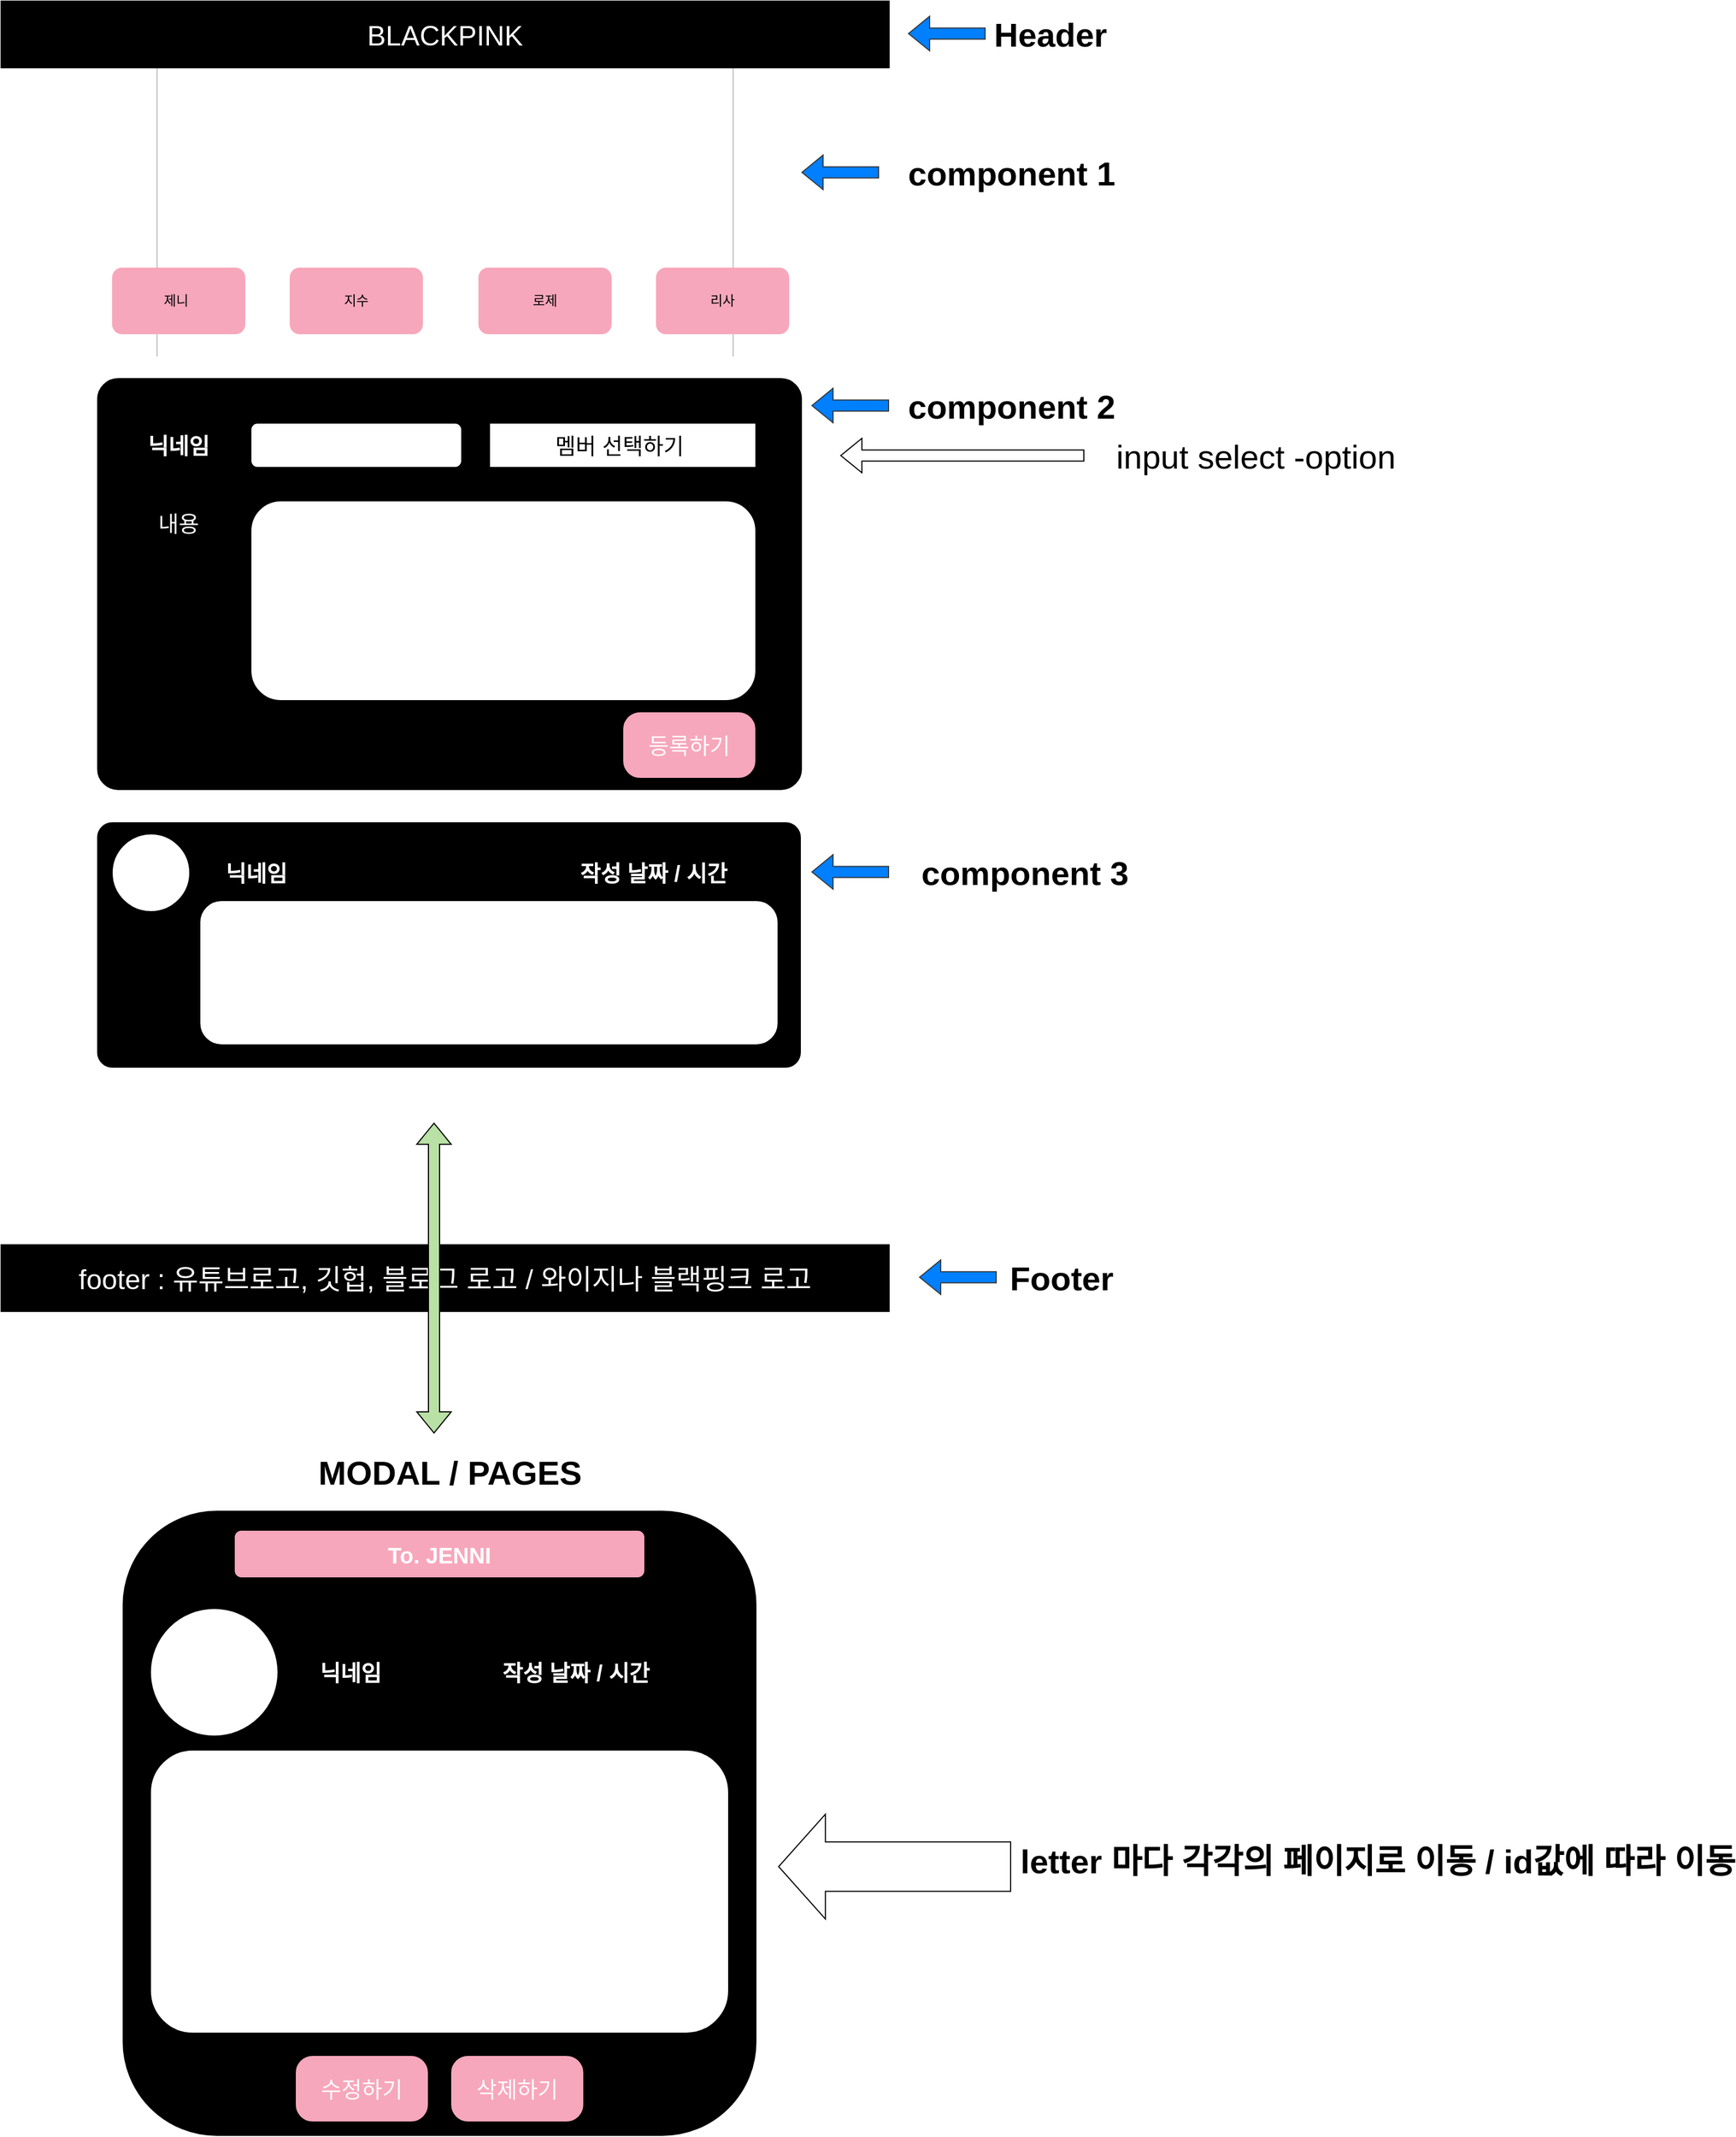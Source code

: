 <mxfile version="23.1.1" type="github" pages="2">
  <diagram name="main" id="g6JCRZ8Pn_MGMuNseYOX">
    <mxGraphModel dx="1050" dy="4101" grid="1" gridSize="10" guides="1" tooltips="1" connect="1" arrows="1" fold="1" page="1" pageScale="1" pageWidth="827" pageHeight="1169" math="0" shadow="0">
      <root>
        <mxCell id="0" />
        <mxCell id="1" parent="0" />
        <mxCell id="9PntcW0s7CdXju5omIoT-1" value="&lt;img height=&quot;346&quot; width=&quot;520&quot; src=&quot;https://i.namu.wiki/i/YuMgn9KKCnJMgc_KAWb3hiBNPbzxIDctMpP9MOg7QvUHWPttKBRECoT-PzfmibDaGshdNHJy3TGN744mvwOyp1PQ6jRI-5xJ9N80ju0eg0CbbI9s646fY-uCfHY-lblWLKEaoLcZbAxT71gr4db8wg.webp&quot;&gt;" style="rounded=0;whiteSpace=wrap;html=1;strokeColor=none;" parent="1" vertex="1">
          <mxGeometry x="10" y="-3410" width="800" height="260" as="geometry" />
        </mxCell>
        <mxCell id="9PntcW0s7CdXju5omIoT-3" value="제니&lt;span style=&quot;white-space: pre;&quot;&gt;&#x9;&lt;/span&gt;" style="rounded=1;whiteSpace=wrap;html=1;fillColor=#F7A7BB;strokeColor=none;" parent="1" vertex="1">
          <mxGeometry x="110" y="-3230" width="120" height="60" as="geometry" />
        </mxCell>
        <mxCell id="9PntcW0s7CdXju5omIoT-4" value="&lt;font style=&quot;font-size: 25px;&quot; color=&quot;#ffffff&quot;&gt;BLACKPINK&lt;/font&gt;" style="rounded=0;whiteSpace=wrap;html=1;fillColor=#000000;" parent="1" vertex="1">
          <mxGeometry x="10" y="-3470" width="800" height="60" as="geometry" />
        </mxCell>
        <mxCell id="9PntcW0s7CdXju5omIoT-5" value="" style="shape=flexArrow;endArrow=classic;html=1;rounded=0;fillColor=#007FFF;strokeColor=#36393d;" parent="1" edge="1">
          <mxGeometry width="50" height="50" relative="1" as="geometry">
            <mxPoint x="897" y="-3440.77" as="sourcePoint" />
            <mxPoint x="827" y="-3440.77" as="targetPoint" />
          </mxGeometry>
        </mxCell>
        <mxCell id="9PntcW0s7CdXju5omIoT-6" value="&lt;font style=&quot;font-size: 30px;&quot;&gt;&lt;b&gt;Header&lt;/b&gt;&lt;/font&gt;" style="text;html=1;align=center;verticalAlign=middle;resizable=0;points=[];autosize=1;strokeColor=none;fillColor=none;" parent="1" vertex="1">
          <mxGeometry x="890" y="-3465" width="130" height="50" as="geometry" />
        </mxCell>
        <mxCell id="9PntcW0s7CdXju5omIoT-7" value="지수" style="rounded=1;whiteSpace=wrap;html=1;fillColor=#F7A7BB;strokeColor=none;" parent="1" vertex="1">
          <mxGeometry x="270" y="-3230" width="120" height="60" as="geometry" />
        </mxCell>
        <mxCell id="9PntcW0s7CdXju5omIoT-8" value="로제" style="rounded=1;whiteSpace=wrap;html=1;fillColor=#F7A7BB;strokeColor=none;" parent="1" vertex="1">
          <mxGeometry x="440" y="-3230" width="120" height="60" as="geometry" />
        </mxCell>
        <mxCell id="9PntcW0s7CdXju5omIoT-9" value="리사" style="rounded=1;whiteSpace=wrap;html=1;fillColor=#f7a7bb;strokeColor=none;" parent="1" vertex="1">
          <mxGeometry x="600" y="-3230" width="120" height="60" as="geometry" />
        </mxCell>
        <mxCell id="9PntcW0s7CdXju5omIoT-11" value="" style="whiteSpace=wrap;html=1;aspect=fixed;strokeColor=none;" parent="1" vertex="1">
          <mxGeometry x="10" y="-3150" width="800" height="800" as="geometry" />
        </mxCell>
        <mxCell id="9PntcW0s7CdXju5omIoT-13" value="&lt;font style=&quot;font-size: 25px;&quot; color=&quot;#ffffff&quot;&gt;footer : 유튜브로고, 깃헙, 블로그 로고 / 와이지나 블랙핑크 로고&lt;/font&gt;" style="rounded=0;whiteSpace=wrap;html=1;fillColor=#000000;" parent="1" vertex="1">
          <mxGeometry x="10" y="-2350" width="800" height="60" as="geometry" />
        </mxCell>
        <mxCell id="9PntcW0s7CdXju5omIoT-14" value="" style="rounded=1;whiteSpace=wrap;html=1;fillColor=#000000;arcSize=5;" parent="1" vertex="1">
          <mxGeometry x="97" y="-3130" width="634" height="370" as="geometry" />
        </mxCell>
        <mxCell id="9PntcW0s7CdXju5omIoT-17" value="" style="rounded=1;whiteSpace=wrap;html=1;" parent="1" vertex="1">
          <mxGeometry x="235" y="-3090" width="190" height="40" as="geometry" />
        </mxCell>
        <mxCell id="9PntcW0s7CdXju5omIoT-18" value="&lt;font color=&quot;#ffffff&quot; style=&quot;font-size: 20px;&quot;&gt;&lt;b style=&quot;&quot;&gt;닉네임&lt;/b&gt;&lt;/font&gt;" style="text;html=1;strokeColor=none;fillColor=none;align=center;verticalAlign=middle;whiteSpace=wrap;rounded=0;" parent="1" vertex="1">
          <mxGeometry x="130" y="-3090" width="80" height="40" as="geometry" />
        </mxCell>
        <mxCell id="9PntcW0s7CdXju5omIoT-19" value="&lt;font color=&quot;#ffffff&quot; style=&quot;font-size: 20px;&quot;&gt;내용&lt;/font&gt;" style="text;html=1;strokeColor=none;fillColor=none;align=center;verticalAlign=middle;whiteSpace=wrap;rounded=0;" parent="1" vertex="1">
          <mxGeometry x="130" y="-3020" width="80" height="40" as="geometry" />
        </mxCell>
        <mxCell id="9PntcW0s7CdXju5omIoT-20" value="" style="rounded=1;whiteSpace=wrap;html=1;" parent="1" vertex="1">
          <mxGeometry x="235" y="-3020" width="455" height="180" as="geometry" />
        </mxCell>
        <mxCell id="9PntcW0s7CdXju5omIoT-21" value="&lt;font color=&quot;#ffffff&quot; style=&quot;font-size: 20px;&quot;&gt;등록하기&lt;/font&gt;" style="rounded=1;whiteSpace=wrap;html=1;arcSize=26;fillColor=#F7A7BB;" parent="1" vertex="1">
          <mxGeometry x="570" y="-2830" width="120" height="60" as="geometry" />
        </mxCell>
        <mxCell id="9PntcW0s7CdXju5omIoT-22" value="&lt;font style=&quot;font-size: 20px;&quot;&gt;멤버 선택하기&amp;nbsp;&lt;/font&gt;" style="rounded=0;whiteSpace=wrap;html=1;" parent="1" vertex="1">
          <mxGeometry x="450" y="-3090" width="240" height="40" as="geometry" />
        </mxCell>
        <mxCell id="9PntcW0s7CdXju5omIoT-25" value="" style="shape=flexArrow;endArrow=classic;html=1;rounded=0;fillColor=#007FFF;strokeColor=#36393d;" parent="1" edge="1">
          <mxGeometry width="50" height="50" relative="1" as="geometry">
            <mxPoint x="907" y="-2320.77" as="sourcePoint" />
            <mxPoint x="837" y="-2320.77" as="targetPoint" />
          </mxGeometry>
        </mxCell>
        <mxCell id="9PntcW0s7CdXju5omIoT-26" value="&lt;font size=&quot;1&quot; style=&quot;&quot;&gt;&lt;b style=&quot;font-size: 30px;&quot;&gt;Footer&lt;/b&gt;&lt;/font&gt;" style="text;html=1;align=center;verticalAlign=middle;resizable=0;points=[];autosize=1;strokeColor=none;fillColor=none;" parent="1" vertex="1">
          <mxGeometry x="905" y="-2345" width="120" height="50" as="geometry" />
        </mxCell>
        <mxCell id="9PntcW0s7CdXju5omIoT-27" value="" style="rounded=1;whiteSpace=wrap;html=1;fillColor=#000000;arcSize=6;" parent="1" vertex="1">
          <mxGeometry x="97" y="-2730" width="633" height="220" as="geometry" />
        </mxCell>
        <mxCell id="9PntcW0s7CdXju5omIoT-28" value="" style="ellipse;whiteSpace=wrap;html=1;aspect=fixed;" parent="1" vertex="1">
          <mxGeometry x="110" y="-2720" width="70" height="70" as="geometry" />
        </mxCell>
        <mxCell id="9PntcW0s7CdXju5omIoT-29" value="" style="rounded=1;whiteSpace=wrap;html=1;" parent="1" vertex="1">
          <mxGeometry x="189" y="-2660" width="521" height="130" as="geometry" />
        </mxCell>
        <mxCell id="9PntcW0s7CdXju5omIoT-32" value="&lt;font color=&quot;#ffffff&quot;&gt;&lt;span style=&quot;font-size: 20px;&quot;&gt;&lt;b&gt;닉네임&lt;/b&gt;&lt;/span&gt;&lt;/font&gt;" style="text;html=1;strokeColor=none;fillColor=none;align=center;verticalAlign=middle;whiteSpace=wrap;rounded=0;" parent="1" vertex="1">
          <mxGeometry x="200" y="-2705" width="80" height="40" as="geometry" />
        </mxCell>
        <mxCell id="9PntcW0s7CdXju5omIoT-33" value="&lt;font color=&quot;#ffffff&quot;&gt;&lt;span style=&quot;font-size: 20px;&quot;&gt;&lt;b&gt;작성 날짜 / 시간&lt;/b&gt;&lt;/span&gt;&lt;/font&gt;" style="text;html=1;strokeColor=none;fillColor=none;align=center;verticalAlign=middle;whiteSpace=wrap;rounded=0;" parent="1" vertex="1">
          <mxGeometry x="485" y="-2705" width="226" height="40" as="geometry" />
        </mxCell>
        <mxCell id="9PntcW0s7CdXju5omIoT-50" value="" style="shape=flexArrow;endArrow=classic;html=1;rounded=0;fillColor=#007FFF;strokeColor=#36393d;" parent="1" edge="1">
          <mxGeometry width="50" height="50" relative="1" as="geometry">
            <mxPoint x="810" y="-2685.77" as="sourcePoint" />
            <mxPoint x="740" y="-2685.77" as="targetPoint" />
          </mxGeometry>
        </mxCell>
        <mxCell id="9PntcW0s7CdXju5omIoT-51" value="&lt;b style=&quot;border-color: var(--border-color); font-size: 30px;&quot;&gt;component 3&lt;/b&gt;" style="text;html=1;align=center;verticalAlign=middle;resizable=0;points=[];autosize=1;strokeColor=none;fillColor=none;" parent="1" vertex="1">
          <mxGeometry x="827" y="-2710" width="210" height="50" as="geometry" />
        </mxCell>
        <mxCell id="9PntcW0s7CdXju5omIoT-52" value="" style="shape=flexArrow;endArrow=classic;html=1;rounded=0;fillColor=#007FFF;strokeColor=#36393d;" parent="1" edge="1">
          <mxGeometry width="50" height="50" relative="1" as="geometry">
            <mxPoint x="810" y="-3105.77" as="sourcePoint" />
            <mxPoint x="740" y="-3105.77" as="targetPoint" />
          </mxGeometry>
        </mxCell>
        <mxCell id="9PntcW0s7CdXju5omIoT-53" value="&lt;b style=&quot;border-color: var(--border-color); font-size: 30px;&quot;&gt;component 2&lt;/b&gt;" style="text;html=1;align=center;verticalAlign=middle;resizable=0;points=[];autosize=1;strokeColor=none;fillColor=none;" parent="1" vertex="1">
          <mxGeometry x="815" y="-3130" width="210" height="50" as="geometry" />
        </mxCell>
        <mxCell id="9PntcW0s7CdXju5omIoT-54" value="" style="shape=flexArrow;endArrow=classic;html=1;rounded=0;fillColor=#007FFF;strokeColor=#36393d;" parent="1" edge="1">
          <mxGeometry width="50" height="50" relative="1" as="geometry">
            <mxPoint x="801" y="-3315.77" as="sourcePoint" />
            <mxPoint x="731" y="-3315.77" as="targetPoint" />
          </mxGeometry>
        </mxCell>
        <mxCell id="9PntcW0s7CdXju5omIoT-55" value="&lt;font size=&quot;1&quot; style=&quot;&quot;&gt;&lt;b style=&quot;font-size: 30px;&quot;&gt;component 1&lt;/b&gt;&lt;/font&gt;" style="text;html=1;align=center;verticalAlign=middle;resizable=0;points=[];autosize=1;strokeColor=none;fillColor=none;" parent="1" vertex="1">
          <mxGeometry x="815" y="-3340" width="210" height="50" as="geometry" />
        </mxCell>
        <mxCell id="9PntcW0s7CdXju5omIoT-60" value="" style="group" parent="1" vertex="1" connectable="0">
          <mxGeometry x="120" y="-2110" width="570" height="562" as="geometry" />
        </mxCell>
        <mxCell id="9PntcW0s7CdXju5omIoT-37" value="" style="rounded=1;whiteSpace=wrap;html=1;fillColor=#000000;" parent="9PntcW0s7CdXju5omIoT-60" vertex="1">
          <mxGeometry width="570" height="562" as="geometry" />
        </mxCell>
        <mxCell id="9PntcW0s7CdXju5omIoT-40" value="" style="ellipse;whiteSpace=wrap;html=1;aspect=fixed;" parent="9PntcW0s7CdXju5omIoT-60" vertex="1">
          <mxGeometry x="24.5" y="87.5" width="115" height="115" as="geometry" />
        </mxCell>
        <mxCell id="9PntcW0s7CdXju5omIoT-41" value="&lt;font color=&quot;#ffffff&quot;&gt;&lt;span style=&quot;font-size: 20px;&quot;&gt;&lt;b&gt;닉네임&lt;/b&gt;&lt;/span&gt;&lt;/font&gt;" style="text;html=1;strokeColor=none;fillColor=none;align=center;verticalAlign=middle;whiteSpace=wrap;rounded=0;" parent="9PntcW0s7CdXju5omIoT-60" vertex="1">
          <mxGeometry x="164.5" y="125" width="80" height="40" as="geometry" />
        </mxCell>
        <mxCell id="9PntcW0s7CdXju5omIoT-42" value="&lt;font color=&quot;#ffffff&quot;&gt;&lt;span style=&quot;font-size: 20px;&quot;&gt;&lt;b&gt;작성 날짜 / 시간&lt;/b&gt;&lt;/span&gt;&lt;/font&gt;" style="text;html=1;strokeColor=none;fillColor=none;align=center;verticalAlign=middle;whiteSpace=wrap;rounded=0;" parent="9PntcW0s7CdXju5omIoT-60" vertex="1">
          <mxGeometry x="294.5" y="125" width="226" height="40" as="geometry" />
        </mxCell>
        <mxCell id="9PntcW0s7CdXju5omIoT-43" value="" style="rounded=1;whiteSpace=wrap;html=1;" parent="9PntcW0s7CdXju5omIoT-60" vertex="1">
          <mxGeometry x="24.5" y="215" width="521" height="255" as="geometry" />
        </mxCell>
        <mxCell id="9PntcW0s7CdXju5omIoT-44" value="&lt;font color=&quot;#ffffff&quot; style=&quot;font-size: 20px;&quot;&gt;수정하기&lt;/font&gt;" style="rounded=1;whiteSpace=wrap;html=1;arcSize=26;fillColor=#F7A7BB;" parent="9PntcW0s7CdXju5omIoT-60" vertex="1">
          <mxGeometry x="155" y="490" width="120" height="60" as="geometry" />
        </mxCell>
        <mxCell id="9PntcW0s7CdXju5omIoT-45" value="&lt;font color=&quot;#ffffff&quot; style=&quot;font-size: 20px;&quot;&gt;삭제하기&lt;/font&gt;" style="rounded=1;whiteSpace=wrap;html=1;arcSize=26;fillColor=#F7A7BB;" parent="9PntcW0s7CdXju5omIoT-60" vertex="1">
          <mxGeometry x="295" y="490" width="120" height="60" as="geometry" />
        </mxCell>
        <mxCell id="9PntcW0s7CdXju5omIoT-47" value="&lt;b style=&quot;border-color: var(--border-color); color: rgb(255, 255, 255); font-size: 20px;&quot;&gt;To. JENNI&lt;/b&gt;" style="rounded=1;whiteSpace=wrap;html=1;fillColor=#F7A7BB;" parent="9PntcW0s7CdXju5omIoT-60" vertex="1">
          <mxGeometry x="100" y="17" width="370" height="43" as="geometry" />
        </mxCell>
        <mxCell id="9PntcW0s7CdXju5omIoT-62" value="" style="group" parent="1" vertex="1" connectable="0">
          <mxGeometry x="766" y="-3080" width="475" height="45" as="geometry" />
        </mxCell>
        <mxCell id="9PntcW0s7CdXju5omIoT-23" value="" style="shape=flexArrow;endArrow=classic;html=1;rounded=0;exitX=0.846;exitY=0.611;exitDx=0;exitDy=0;exitPerimeter=0;" parent="9PntcW0s7CdXju5omIoT-62" edge="1">
          <mxGeometry width="50" height="50" relative="1" as="geometry">
            <mxPoint x="219.93" y="19.23" as="sourcePoint" />
            <mxPoint y="19.25" as="targetPoint" />
          </mxGeometry>
        </mxCell>
        <mxCell id="9PntcW0s7CdXju5omIoT-24" value="&lt;font style=&quot;font-size: 30px;&quot;&gt;input select -option&lt;/font&gt;" style="text;html=1;align=center;verticalAlign=middle;resizable=0;points=[];autosize=1;strokeColor=none;fillColor=none;" parent="9PntcW0s7CdXju5omIoT-62" vertex="1">
          <mxGeometry x="234" y="-5" width="280" height="50" as="geometry" />
        </mxCell>
        <mxCell id="9PntcW0s7CdXju5omIoT-63" value="&lt;font style=&quot;font-size: 30px;&quot;&gt;&lt;b&gt;MODAL / PAGES&lt;/b&gt;&lt;/font&gt;" style="text;html=1;strokeColor=none;fillColor=none;align=center;verticalAlign=middle;whiteSpace=wrap;rounded=0;" parent="1" vertex="1">
          <mxGeometry x="241.5" y="-2160" width="345" height="30" as="geometry" />
        </mxCell>
        <mxCell id="9PntcW0s7CdXju5omIoT-66" value="" style="shape=flexArrow;endArrow=classic;html=1;rounded=0;endWidth=48.889;endSize=13.711;width=44.444;" parent="1" edge="1">
          <mxGeometry width="50" height="50" relative="1" as="geometry">
            <mxPoint x="920" y="-1790" as="sourcePoint" />
            <mxPoint x="710" y="-1790" as="targetPoint" />
          </mxGeometry>
        </mxCell>
        <mxCell id="9PntcW0s7CdXju5omIoT-68" value="&lt;font size=&quot;1&quot; style=&quot;&quot;&gt;&lt;b style=&quot;font-size: 30px;&quot;&gt;letter 마다 각각의 페이지로 이동 / id값에 따라 이동&lt;/b&gt;&lt;/font&gt;" style="text;html=1;align=center;verticalAlign=middle;resizable=0;points=[];autosize=1;strokeColor=none;fillColor=none;" parent="1" vertex="1">
          <mxGeometry x="930" y="-1820" width="640" height="50" as="geometry" />
        </mxCell>
        <mxCell id="9PntcW0s7CdXju5omIoT-70" value="" style="shape=flexArrow;endArrow=classic;startArrow=classic;html=1;rounded=0;fillColor=#B9E0A5;" parent="1" edge="1">
          <mxGeometry width="100" height="100" relative="1" as="geometry">
            <mxPoint x="400" y="-2180" as="sourcePoint" />
            <mxPoint x="400" y="-2460" as="targetPoint" />
          </mxGeometry>
        </mxCell>
      </root>
    </mxGraphModel>
  </diagram>
  <diagram id="MQQHWCqian2706_KdEmg" name="페이지-2">
    <mxGraphModel dx="820" dy="1047" grid="0" gridSize="10" guides="1" tooltips="1" connect="1" arrows="1" fold="1" page="0" pageScale="1" pageWidth="827" pageHeight="1169" math="0" shadow="0">
      <root>
        <mxCell id="0" />
        <mxCell id="1" style="" parent="0" />
        <mxCell id="xf8kpTMM6X4b4hCwrlSo-1" value="&lt;font style=&quot;font-size: 18px;&quot;&gt;&lt;b&gt;App&lt;/b&gt;&lt;/font&gt;" style="rounded=1;whiteSpace=wrap;html=1;" vertex="1" parent="1">
          <mxGeometry x="350" y="30" width="120" height="60" as="geometry" />
        </mxCell>
        <mxCell id="xf8kpTMM6X4b4hCwrlSo-2" value="&lt;font style=&quot;font-size: 18px;&quot;&gt;&lt;b style=&quot;&quot;&gt;GlobalStyle&lt;/b&gt;&lt;/font&gt;" style="rounded=1;whiteSpace=wrap;html=1;" vertex="1" parent="1">
          <mxGeometry x="240" y="150" width="120" height="60" as="geometry" />
        </mxCell>
        <mxCell id="xf8kpTMM6X4b4hCwrlSo-50" style="edgeStyle=orthogonalEdgeStyle;rounded=0;orthogonalLoop=1;jettySize=auto;html=1;exitX=0.5;exitY=1;exitDx=0;exitDy=0;" edge="1" parent="1">
          <mxGeometry relative="1" as="geometry">
            <mxPoint x="520" y="241" as="targetPoint" />
            <mxPoint x="520" y="211" as="sourcePoint" />
          </mxGeometry>
        </mxCell>
        <mxCell id="xf8kpTMM6X4b4hCwrlSo-3" value="&lt;font style=&quot;font-size: 18px;&quot;&gt;&lt;b&gt;Router&lt;/b&gt;&lt;/font&gt;" style="rounded=1;whiteSpace=wrap;html=1;" vertex="1" parent="1">
          <mxGeometry x="460" y="150" width="120" height="60" as="geometry" />
        </mxCell>
        <mxCell id="xf8kpTMM6X4b4hCwrlSo-4" value="&lt;span style=&quot;font-size: 18px;&quot;&gt;&lt;b&gt;Layout&lt;/b&gt;&lt;/span&gt;" style="rounded=1;whiteSpace=wrap;html=1;" vertex="1" parent="1">
          <mxGeometry x="460" y="255" width="120" height="60" as="geometry" />
        </mxCell>
        <mxCell id="xf8kpTMM6X4b4hCwrlSo-65" value="" style="endArrow=classic;html=1;rounded=0;exitX=0.5;exitY=1;exitDx=0;exitDy=0;" edge="1" parent="1">
          <mxGeometry width="50" height="50" relative="1" as="geometry">
            <mxPoint x="414" y="90" as="sourcePoint" />
            <mxPoint x="310" y="140" as="targetPoint" />
          </mxGeometry>
        </mxCell>
        <mxCell id="xf8kpTMM6X4b4hCwrlSo-66" value="" style="endArrow=classic;html=1;rounded=0;" edge="1" parent="1">
          <mxGeometry width="50" height="50" relative="1" as="geometry">
            <mxPoint x="410" y="90" as="sourcePoint" />
            <mxPoint x="520" y="140" as="targetPoint" />
          </mxGeometry>
        </mxCell>
        <mxCell id="xf8kpTMM6X4b4hCwrlSo-68" value="" style="group" vertex="1" connectable="0" parent="1">
          <mxGeometry x="70" y="440" width="1060" height="435" as="geometry" />
        </mxCell>
        <mxCell id="xf8kpTMM6X4b4hCwrlSo-51" style="edgeStyle=orthogonalEdgeStyle;rounded=0;orthogonalLoop=1;jettySize=auto;html=1;" edge="1" parent="xf8kpTMM6X4b4hCwrlSo-68">
          <mxGeometry relative="1" as="geometry">
            <mxPoint x="450" y="35" as="targetPoint" />
            <mxPoint x="450" y="-20" as="sourcePoint" />
          </mxGeometry>
        </mxCell>
        <mxCell id="xf8kpTMM6X4b4hCwrlSo-5" value="&lt;font style=&quot;font-size: 18px;&quot;&gt;&lt;b&gt;Routes&lt;/b&gt;&lt;/font&gt;" style="rounded=1;whiteSpace=wrap;html=1;" vertex="1" parent="xf8kpTMM6X4b4hCwrlSo-68">
          <mxGeometry x="390" y="45" width="120" height="60" as="geometry" />
        </mxCell>
        <mxCell id="xf8kpTMM6X4b4hCwrlSo-20" value="" style="group" vertex="1" connectable="0" parent="xf8kpTMM6X4b4hCwrlSo-68">
          <mxGeometry x="500" y="270" width="560" height="160" as="geometry" />
        </mxCell>
        <mxCell id="xf8kpTMM6X4b4hCwrlSo-63" value="" style="group" vertex="1" connectable="0" parent="xf8kpTMM6X4b4hCwrlSo-20">
          <mxGeometry width="560" height="160" as="geometry" />
        </mxCell>
        <mxCell id="xf8kpTMM6X4b4hCwrlSo-55" style="edgeStyle=orthogonalEdgeStyle;rounded=0;orthogonalLoop=1;jettySize=auto;html=1;exitX=0.5;exitY=1;exitDx=0;exitDy=0;" edge="1" parent="xf8kpTMM6X4b4hCwrlSo-63" source="xf8kpTMM6X4b4hCwrlSo-7">
          <mxGeometry relative="1" as="geometry">
            <mxPoint x="60" y="100" as="targetPoint" />
          </mxGeometry>
        </mxCell>
        <mxCell id="xf8kpTMM6X4b4hCwrlSo-7" value="&lt;font style=&quot;font-size: 18px;&quot;&gt;&lt;b&gt;JENNIE&lt;/b&gt;&lt;/font&gt;" style="rounded=1;whiteSpace=wrap;html=1;" vertex="1" parent="xf8kpTMM6X4b4hCwrlSo-63">
          <mxGeometry width="120" height="60" as="geometry" />
        </mxCell>
        <mxCell id="xf8kpTMM6X4b4hCwrlSo-8" value="&lt;font style=&quot;font-size: 18px;&quot;&gt;&lt;b&gt;JISOO&lt;/b&gt;&lt;/font&gt;" style="rounded=1;whiteSpace=wrap;html=1;" vertex="1" parent="xf8kpTMM6X4b4hCwrlSo-63">
          <mxGeometry x="150" width="120" height="60" as="geometry" />
        </mxCell>
        <mxCell id="xf8kpTMM6X4b4hCwrlSo-9" value="&lt;font style=&quot;font-size: 18px;&quot;&gt;&lt;b&gt;ROSE&lt;/b&gt;&lt;/font&gt;" style="rounded=1;whiteSpace=wrap;html=1;" vertex="1" parent="xf8kpTMM6X4b4hCwrlSo-63">
          <mxGeometry x="297" width="120" height="60" as="geometry" />
        </mxCell>
        <mxCell id="xf8kpTMM6X4b4hCwrlSo-10" value="&lt;font style=&quot;font-size: 18px;&quot;&gt;&lt;b&gt;LISA&lt;/b&gt;&lt;/font&gt;" style="rounded=1;whiteSpace=wrap;html=1;" vertex="1" parent="xf8kpTMM6X4b4hCwrlSo-63">
          <mxGeometry x="440" width="120" height="60" as="geometry" />
        </mxCell>
        <mxCell id="xf8kpTMM6X4b4hCwrlSo-16" value="&lt;font style=&quot;font-size: 18px;&quot;&gt;&lt;b&gt;DetailPage&lt;/b&gt;&lt;/font&gt;" style="rounded=1;whiteSpace=wrap;html=1;" vertex="1" parent="xf8kpTMM6X4b4hCwrlSo-63">
          <mxGeometry y="100" width="120" height="60" as="geometry" />
        </mxCell>
        <mxCell id="xf8kpTMM6X4b4hCwrlSo-17" value="&lt;font style=&quot;font-size: 18px;&quot;&gt;&lt;b&gt;DetailPage&lt;/b&gt;&lt;/font&gt;" style="rounded=1;whiteSpace=wrap;html=1;" vertex="1" parent="xf8kpTMM6X4b4hCwrlSo-63">
          <mxGeometry x="150" y="100" width="120" height="60" as="geometry" />
        </mxCell>
        <mxCell id="xf8kpTMM6X4b4hCwrlSo-56" style="edgeStyle=orthogonalEdgeStyle;rounded=0;orthogonalLoop=1;jettySize=auto;html=1;exitX=0.5;exitY=1;exitDx=0;exitDy=0;entryX=0.5;entryY=0;entryDx=0;entryDy=0;" edge="1" parent="xf8kpTMM6X4b4hCwrlSo-63" source="xf8kpTMM6X4b4hCwrlSo-8" target="xf8kpTMM6X4b4hCwrlSo-17">
          <mxGeometry relative="1" as="geometry" />
        </mxCell>
        <mxCell id="xf8kpTMM6X4b4hCwrlSo-18" value="&lt;font style=&quot;font-size: 18px;&quot;&gt;&lt;b&gt;DetailPage&lt;/b&gt;&lt;/font&gt;" style="rounded=1;whiteSpace=wrap;html=1;" vertex="1" parent="xf8kpTMM6X4b4hCwrlSo-63">
          <mxGeometry x="297" y="100" width="120" height="60" as="geometry" />
        </mxCell>
        <mxCell id="xf8kpTMM6X4b4hCwrlSo-57" style="edgeStyle=orthogonalEdgeStyle;rounded=0;orthogonalLoop=1;jettySize=auto;html=1;exitX=0.5;exitY=1;exitDx=0;exitDy=0;entryX=0.5;entryY=0;entryDx=0;entryDy=0;" edge="1" parent="xf8kpTMM6X4b4hCwrlSo-63" source="xf8kpTMM6X4b4hCwrlSo-9" target="xf8kpTMM6X4b4hCwrlSo-18">
          <mxGeometry relative="1" as="geometry" />
        </mxCell>
        <mxCell id="xf8kpTMM6X4b4hCwrlSo-19" value="&lt;b style=&quot;border-color: var(--border-color); font-size: 18px;&quot;&gt;DetailPage&lt;/b&gt;" style="rounded=1;whiteSpace=wrap;html=1;" vertex="1" parent="xf8kpTMM6X4b4hCwrlSo-63">
          <mxGeometry x="440" y="100" width="120" height="60" as="geometry" />
        </mxCell>
        <mxCell id="xf8kpTMM6X4b4hCwrlSo-58" style="edgeStyle=orthogonalEdgeStyle;rounded=0;orthogonalLoop=1;jettySize=auto;html=1;exitX=0.5;exitY=1;exitDx=0;exitDy=0;entryX=0.5;entryY=0;entryDx=0;entryDy=0;" edge="1" parent="xf8kpTMM6X4b4hCwrlSo-63" source="xf8kpTMM6X4b4hCwrlSo-10" target="xf8kpTMM6X4b4hCwrlSo-19">
          <mxGeometry relative="1" as="geometry" />
        </mxCell>
        <mxCell id="xf8kpTMM6X4b4hCwrlSo-39" value="&lt;font style=&quot;font-size: 18px;&quot;&gt;&lt;b&gt;Pages&lt;/b&gt;&lt;/font&gt;" style="rounded=1;whiteSpace=wrap;html=1;fillColor=#F7A7BB;strokeColor=none;fontColor=#FFFFFF;" vertex="1" parent="xf8kpTMM6X4b4hCwrlSo-68">
          <mxGeometry x="635" y="177" width="290" height="40" as="geometry" />
        </mxCell>
        <mxCell id="xf8kpTMM6X4b4hCwrlSo-59" value="" style="endArrow=classic;html=1;rounded=0;exitX=0.5;exitY=1;exitDx=0;exitDy=0;" edge="1" parent="xf8kpTMM6X4b4hCwrlSo-68">
          <mxGeometry width="50" height="50" relative="1" as="geometry">
            <mxPoint x="450" y="105" as="sourcePoint" />
            <mxPoint x="210" y="155" as="targetPoint" />
          </mxGeometry>
        </mxCell>
        <mxCell id="xf8kpTMM6X4b4hCwrlSo-62" value="" style="group" vertex="1" connectable="0" parent="xf8kpTMM6X4b4hCwrlSo-68">
          <mxGeometry y="165" width="420" height="270" as="geometry" />
        </mxCell>
        <mxCell id="xf8kpTMM6X4b4hCwrlSo-41" style="edgeStyle=orthogonalEdgeStyle;rounded=0;orthogonalLoop=1;jettySize=auto;html=1;exitX=0.5;exitY=1;exitDx=0;exitDy=0;" edge="1" parent="xf8kpTMM6X4b4hCwrlSo-62" source="xf8kpTMM6X4b4hCwrlSo-6">
          <mxGeometry relative="1" as="geometry">
            <mxPoint x="210" y="100" as="targetPoint" />
          </mxGeometry>
        </mxCell>
        <mxCell id="xf8kpTMM6X4b4hCwrlSo-6" value="&lt;font style=&quot;font-size: 18px;&quot;&gt;&lt;b&gt;MainPage&lt;/b&gt;&lt;/font&gt;" style="rounded=1;whiteSpace=wrap;html=1;" vertex="1" parent="xf8kpTMM6X4b4hCwrlSo-62">
          <mxGeometry x="150" width="120" height="60" as="geometry" />
        </mxCell>
        <mxCell id="xf8kpTMM6X4b4hCwrlSo-11" value="&lt;font style=&quot;font-size: 18px;&quot;&gt;&lt;b&gt;Nav&lt;/b&gt;&lt;/font&gt;" style="rounded=1;whiteSpace=wrap;html=1;" vertex="1" parent="xf8kpTMM6X4b4hCwrlSo-62">
          <mxGeometry y="105" width="120" height="60" as="geometry" />
        </mxCell>
        <mxCell id="xf8kpTMM6X4b4hCwrlSo-12" value="&lt;font style=&quot;font-size: 18px;&quot;&gt;&lt;b&gt;LetterForm&lt;/b&gt;&lt;/font&gt;" style="rounded=1;whiteSpace=wrap;html=1;" vertex="1" parent="xf8kpTMM6X4b4hCwrlSo-62">
          <mxGeometry x="150" y="105" width="120" height="60" as="geometry" />
        </mxCell>
        <mxCell id="xf8kpTMM6X4b4hCwrlSo-13" value="&lt;font style=&quot;font-size: 18px;&quot;&gt;&lt;b&gt;LetterList&lt;/b&gt;&lt;/font&gt;" style="rounded=1;whiteSpace=wrap;html=1;" vertex="1" parent="xf8kpTMM6X4b4hCwrlSo-62">
          <mxGeometry x="300" y="105" width="120" height="60" as="geometry" />
        </mxCell>
        <mxCell id="xf8kpTMM6X4b4hCwrlSo-14" value="&lt;font style=&quot;font-size: 18px;&quot;&gt;&lt;b&gt;LetterItem&lt;/b&gt;&lt;/font&gt;" style="rounded=1;whiteSpace=wrap;html=1;" vertex="1" parent="xf8kpTMM6X4b4hCwrlSo-62">
          <mxGeometry x="300" y="210" width="120" height="60" as="geometry" />
        </mxCell>
        <mxCell id="xf8kpTMM6X4b4hCwrlSo-52" value="" style="endArrow=classic;html=1;rounded=0;exitX=0.5;exitY=1;exitDx=0;exitDy=0;" edge="1" parent="xf8kpTMM6X4b4hCwrlSo-62" source="xf8kpTMM6X4b4hCwrlSo-6">
          <mxGeometry width="50" height="50" relative="1" as="geometry">
            <mxPoint x="330" y="80" as="sourcePoint" />
            <mxPoint x="60" y="100" as="targetPoint" />
          </mxGeometry>
        </mxCell>
        <mxCell id="xf8kpTMM6X4b4hCwrlSo-53" value="" style="endArrow=classic;html=1;rounded=0;exitX=0.5;exitY=1;exitDx=0;exitDy=0;" edge="1" parent="xf8kpTMM6X4b4hCwrlSo-62">
          <mxGeometry width="50" height="50" relative="1" as="geometry">
            <mxPoint x="210" y="60" as="sourcePoint" />
            <mxPoint x="360" y="100" as="targetPoint" />
          </mxGeometry>
        </mxCell>
        <mxCell id="xf8kpTMM6X4b4hCwrlSo-54" style="edgeStyle=orthogonalEdgeStyle;rounded=0;orthogonalLoop=1;jettySize=auto;html=1;exitX=0.5;exitY=1;exitDx=0;exitDy=0;" edge="1" parent="xf8kpTMM6X4b4hCwrlSo-62">
          <mxGeometry relative="1" as="geometry">
            <mxPoint x="359.5" y="205" as="targetPoint" />
            <mxPoint x="359.5" y="165" as="sourcePoint" />
          </mxGeometry>
        </mxCell>
        <mxCell id="xf8kpTMM6X4b4hCwrlSo-64" value="" style="endArrow=classic;html=1;rounded=0;exitX=0.5;exitY=1;exitDx=0;exitDy=0;" edge="1" parent="xf8kpTMM6X4b4hCwrlSo-68">
          <mxGeometry width="50" height="50" relative="1" as="geometry">
            <mxPoint x="450" y="105" as="sourcePoint" />
            <mxPoint x="700" y="155" as="targetPoint" />
          </mxGeometry>
        </mxCell>
        <mxCell id="xf8kpTMM6X4b4hCwrlSo-69" value="&lt;span style=&quot;font-size: 18px;&quot;&gt;&lt;b&gt;Header&lt;/b&gt;&lt;/span&gt;" style="rounded=1;whiteSpace=wrap;html=1;" vertex="1" parent="1">
          <mxGeometry x="380" y="360" width="120" height="60" as="geometry" />
        </mxCell>
        <mxCell id="xf8kpTMM6X4b4hCwrlSo-70" value="&lt;span style=&quot;font-size: 18px;&quot;&gt;&lt;b&gt;Footer&lt;/b&gt;&lt;/span&gt;" style="rounded=1;whiteSpace=wrap;html=1;" vertex="1" parent="1">
          <mxGeometry x="540" y="360" width="120" height="60" as="geometry" />
        </mxCell>
        <mxCell id="xf8kpTMM6X4b4hCwrlSo-72" value="" style="endArrow=classic;html=1;rounded=0;exitX=0.5;exitY=1;exitDx=0;exitDy=0;" edge="1" parent="1">
          <mxGeometry width="50" height="50" relative="1" as="geometry">
            <mxPoint x="520" y="315" as="sourcePoint" />
            <mxPoint x="440" y="350" as="targetPoint" />
          </mxGeometry>
        </mxCell>
        <mxCell id="xf8kpTMM6X4b4hCwrlSo-73" value="" style="endArrow=classic;html=1;rounded=0;exitX=0.5;exitY=1;exitDx=0;exitDy=0;" edge="1" parent="1">
          <mxGeometry width="50" height="50" relative="1" as="geometry">
            <mxPoint x="520" y="315" as="sourcePoint" />
            <mxPoint x="600" y="350" as="targetPoint" />
          </mxGeometry>
        </mxCell>
      </root>
    </mxGraphModel>
  </diagram>
</mxfile>
